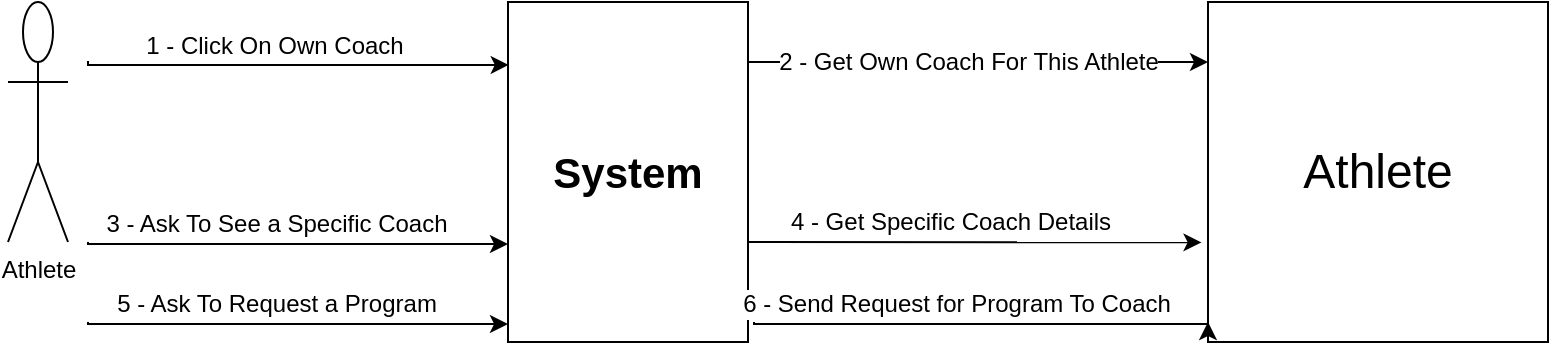 <mxfile version="12.4.3" type="github" pages="1"><diagram id="kfEsUbSd64RrqQUtxvWw" name="Page-1"><mxGraphModel dx="1038" dy="548" grid="1" gridSize="10" guides="1" tooltips="1" connect="1" arrows="1" fold="1" page="1" pageScale="1" pageWidth="850" pageHeight="1100" math="0" shadow="0"><root><mxCell id="0"/><mxCell id="1" parent="0"/><mxCell id="cezk4HwyTMf19jZzcbeP-10" value="" style="edgeStyle=orthogonalEdgeStyle;rounded=0;orthogonalLoop=1;jettySize=auto;html=1;entryX=0.003;entryY=0.185;entryDx=0;entryDy=0;entryPerimeter=0;" edge="1" parent="1" target="cezk4HwyTMf19jZzcbeP-6"><mxGeometry relative="1" as="geometry"><mxPoint x="70" y="239.5" as="sourcePoint"/><mxPoint x="216" y="239.5" as="targetPoint"/><Array as="points"><mxPoint x="70" y="241"/></Array></mxGeometry></mxCell><mxCell id="cezk4HwyTMf19jZzcbeP-11" value="1 - Click On Own Coach" style="text;html=1;align=center;verticalAlign=middle;resizable=0;points=[];;labelBackgroundColor=#ffffff;" vertex="1" connectable="0" parent="cezk4HwyTMf19jZzcbeP-10"><mxGeometry x="-0.236" y="1" relative="1" as="geometry"><mxPoint x="14" y="-8.88" as="offset"/></mxGeometry></mxCell><mxCell id="cezk4HwyTMf19jZzcbeP-1" value="Athlete" style="shape=umlActor;verticalLabelPosition=bottom;labelBackgroundColor=#ffffff;verticalAlign=top;html=1;outlineConnect=0;" vertex="1" parent="1"><mxGeometry x="30" y="210" width="30" height="120" as="geometry"/></mxCell><mxCell id="cezk4HwyTMf19jZzcbeP-8" value="" style="edgeStyle=orthogonalEdgeStyle;rounded=0;orthogonalLoop=1;jettySize=auto;html=1;" edge="1" parent="1" source="cezk4HwyTMf19jZzcbeP-6" target="cezk4HwyTMf19jZzcbeP-7"><mxGeometry relative="1" as="geometry"><Array as="points"><mxPoint x="470" y="240"/><mxPoint x="470" y="240"/></Array></mxGeometry></mxCell><mxCell id="cezk4HwyTMf19jZzcbeP-13" value="2 - Get Own Coach For This Athlete" style="text;html=1;align=center;verticalAlign=middle;resizable=0;points=[];;labelBackgroundColor=#ffffff;" vertex="1" connectable="0" parent="cezk4HwyTMf19jZzcbeP-8"><mxGeometry x="0.224" y="2" relative="1" as="geometry"><mxPoint x="-31" y="2" as="offset"/></mxGeometry></mxCell><mxCell id="cezk4HwyTMf19jZzcbeP-6" value="&lt;b&gt;&lt;font style=&quot;font-size: 21px&quot;&gt;System&lt;/font&gt;&lt;/b&gt;" style="rounded=0;whiteSpace=wrap;html=1;" vertex="1" parent="1"><mxGeometry x="280" y="210" width="120" height="170" as="geometry"/></mxCell><mxCell id="cezk4HwyTMf19jZzcbeP-7" value="&lt;font style=&quot;font-size: 24px&quot;&gt;Athlete&lt;/font&gt;" style="rounded=0;whiteSpace=wrap;html=1;" vertex="1" parent="1"><mxGeometry x="630" y="210" width="170" height="170" as="geometry"/></mxCell><mxCell id="cezk4HwyTMf19jZzcbeP-14" value="" style="edgeStyle=orthogonalEdgeStyle;rounded=0;orthogonalLoop=1;jettySize=auto;html=1;entryX=0.003;entryY=0.185;entryDx=0;entryDy=0;entryPerimeter=0;" edge="1" parent="1"><mxGeometry relative="1" as="geometry"><mxPoint x="70" y="330" as="sourcePoint"/><mxPoint x="280" y="331" as="targetPoint"/><Array as="points"><mxPoint x="70" y="331"/></Array></mxGeometry></mxCell><mxCell id="cezk4HwyTMf19jZzcbeP-15" value="3 - Ask To See a Specific Coach" style="text;html=1;align=center;verticalAlign=middle;resizable=0;points=[];;labelBackgroundColor=#ffffff;" vertex="1" connectable="0" parent="cezk4HwyTMf19jZzcbeP-14"><mxGeometry x="-0.236" y="1" relative="1" as="geometry"><mxPoint x="14" y="-8.88" as="offset"/></mxGeometry></mxCell><mxCell id="cezk4HwyTMf19jZzcbeP-16" value="" style="edgeStyle=orthogonalEdgeStyle;rounded=0;orthogonalLoop=1;jettySize=auto;html=1;entryX=-0.019;entryY=0.707;entryDx=0;entryDy=0;entryPerimeter=0;" edge="1" parent="1" target="cezk4HwyTMf19jZzcbeP-7"><mxGeometry relative="1" as="geometry"><mxPoint x="400" y="330" as="sourcePoint"/><mxPoint x="610" y="331" as="targetPoint"/><Array as="points"><mxPoint x="400" y="331"/></Array></mxGeometry></mxCell><mxCell id="cezk4HwyTMf19jZzcbeP-17" value="4 - Get Specific Coach Details" style="text;html=1;align=center;verticalAlign=middle;resizable=0;points=[];;labelBackgroundColor=#ffffff;" vertex="1" connectable="0" parent="cezk4HwyTMf19jZzcbeP-16"><mxGeometry x="-0.236" y="1" relative="1" as="geometry"><mxPoint x="14" y="-8.88" as="offset"/></mxGeometry></mxCell><mxCell id="cezk4HwyTMf19jZzcbeP-20" value="" style="edgeStyle=orthogonalEdgeStyle;rounded=0;orthogonalLoop=1;jettySize=auto;html=1;entryX=0.003;entryY=0.185;entryDx=0;entryDy=0;entryPerimeter=0;" edge="1" parent="1"><mxGeometry relative="1" as="geometry"><mxPoint x="70" y="370" as="sourcePoint"/><mxPoint x="280" y="371" as="targetPoint"/><Array as="points"><mxPoint x="70" y="371"/></Array></mxGeometry></mxCell><mxCell id="cezk4HwyTMf19jZzcbeP-21" value="5 - Ask To Request a Program" style="text;html=1;align=center;verticalAlign=middle;resizable=0;points=[];;labelBackgroundColor=#ffffff;" vertex="1" connectable="0" parent="cezk4HwyTMf19jZzcbeP-20"><mxGeometry x="-0.236" y="1" relative="1" as="geometry"><mxPoint x="14" y="-8.88" as="offset"/></mxGeometry></mxCell><mxCell id="cezk4HwyTMf19jZzcbeP-22" value="" style="edgeStyle=orthogonalEdgeStyle;rounded=0;orthogonalLoop=1;jettySize=auto;html=1;entryX=-0.019;entryY=0.707;entryDx=0;entryDy=0;entryPerimeter=0;" edge="1" parent="1"><mxGeometry relative="1" as="geometry"><mxPoint x="403" y="370" as="sourcePoint"/><mxPoint x="630" y="370" as="targetPoint"/><Array as="points"><mxPoint x="403" y="371"/></Array></mxGeometry></mxCell><mxCell id="cezk4HwyTMf19jZzcbeP-23" value="6 - Send Request for Program To Coach" style="text;html=1;align=center;verticalAlign=middle;resizable=0;points=[];;labelBackgroundColor=#ffffff;" vertex="1" connectable="0" parent="cezk4HwyTMf19jZzcbeP-22"><mxGeometry x="-0.236" y="1" relative="1" as="geometry"><mxPoint x="14" y="-8.88" as="offset"/></mxGeometry></mxCell></root></mxGraphModel></diagram></mxfile>